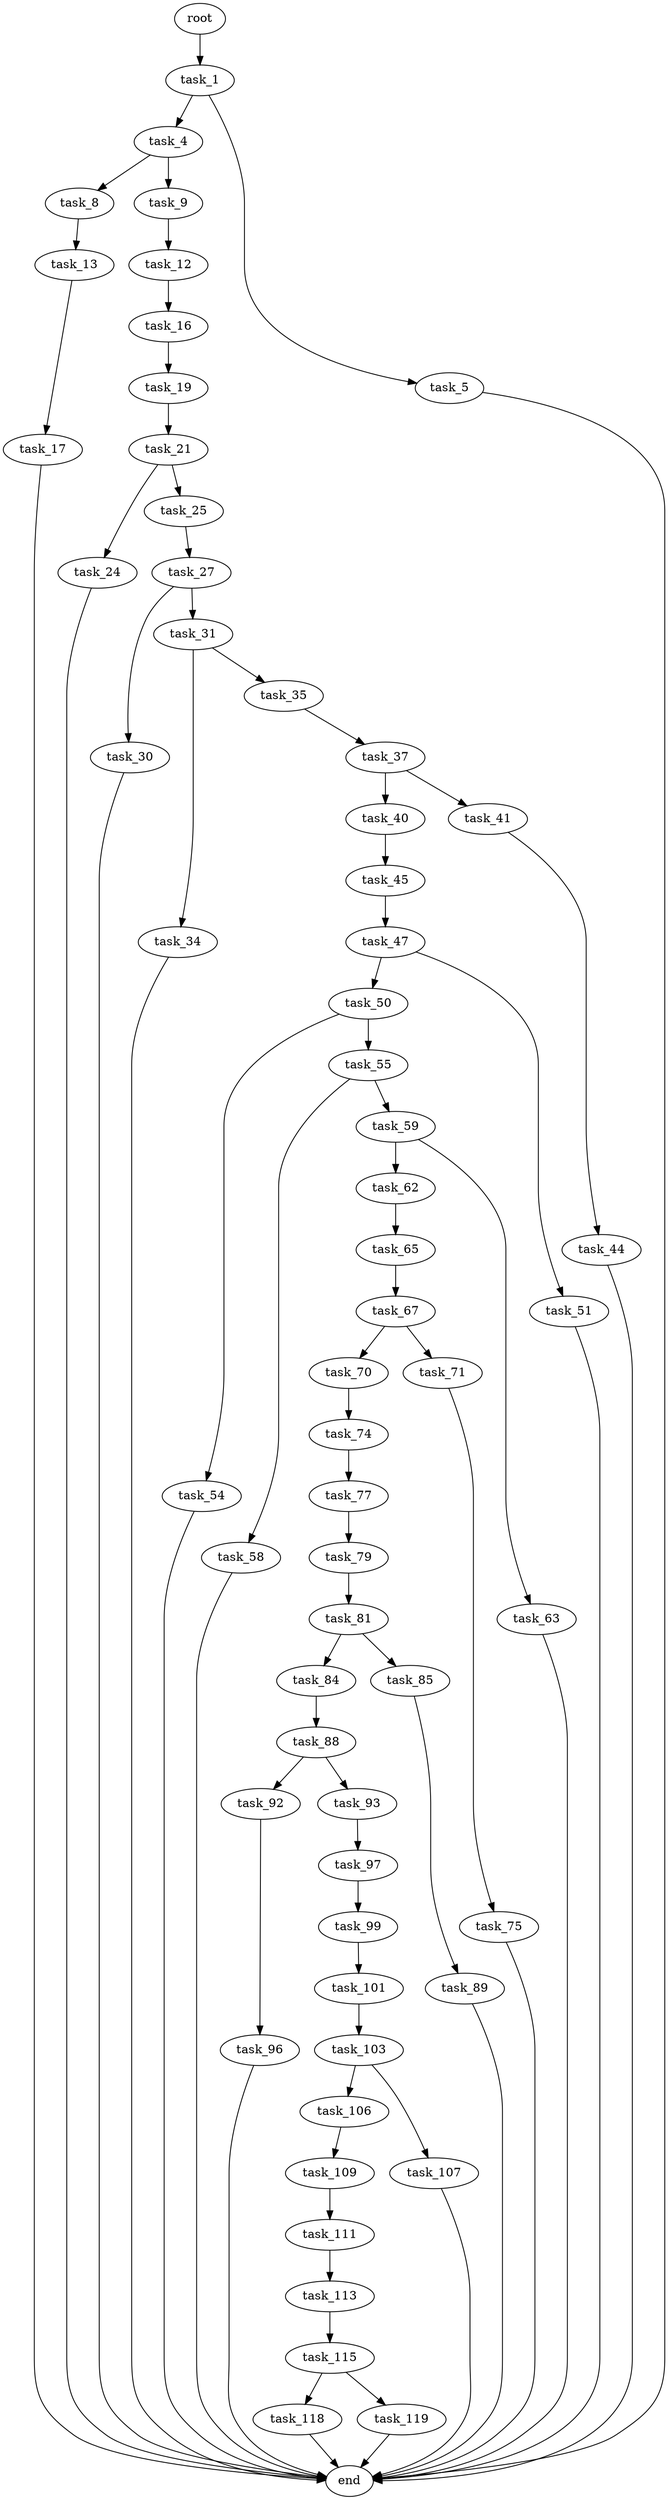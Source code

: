 digraph G {
  root [size="0.000000"];
  task_1 [size="14927757667.000000"];
  task_4 [size="298936002877.000000"];
  task_5 [size="134217728000.000000"];
  task_8 [size="11727873410.000000"];
  task_9 [size="1032259937121.000000"];
  task_12 [size="8353073222.000000"];
  task_13 [size="782757789696.000000"];
  task_16 [size="190319160644.000000"];
  task_17 [size="780698989.000000"];
  task_19 [size="4666638127.000000"];
  task_21 [size="344677191497.000000"];
  task_24 [size="14705744819.000000"];
  task_25 [size="19224967774.000000"];
  task_27 [size="549755813888.000000"];
  task_30 [size="8589934592.000000"];
  task_31 [size="134217728000.000000"];
  task_34 [size="3178445549.000000"];
  task_35 [size="784643996780.000000"];
  task_37 [size="588453596275.000000"];
  task_40 [size="14889431837.000000"];
  task_41 [size="2284888010.000000"];
  task_44 [size="893509774966.000000"];
  task_45 [size="368293445632.000000"];
  task_47 [size="169774282494.000000"];
  task_50 [size="1542157257.000000"];
  task_51 [size="201420542412.000000"];
  task_54 [size="549755813888.000000"];
  task_55 [size="68719476736.000000"];
  task_58 [size="464467214146.000000"];
  task_59 [size="2989828886.000000"];
  task_62 [size="10885732277.000000"];
  task_63 [size="22300456389.000000"];
  task_65 [size="135793535119.000000"];
  task_67 [size="28991029248.000000"];
  task_70 [size="231928233984.000000"];
  task_71 [size="10175142016.000000"];
  task_74 [size="241752053707.000000"];
  task_75 [size="68719476736.000000"];
  task_77 [size="177459758838.000000"];
  task_79 [size="20193922006.000000"];
  task_81 [size="368293445632.000000"];
  task_84 [size="28991029248.000000"];
  task_85 [size="766769790777.000000"];
  task_88 [size="747608458.000000"];
  task_89 [size="326451126.000000"];
  task_92 [size="363399003570.000000"];
  task_93 [size="8589934592.000000"];
  task_96 [size="278086038650.000000"];
  task_97 [size="134217728000.000000"];
  task_99 [size="15548401159.000000"];
  task_101 [size="5614227101.000000"];
  task_103 [size="176718162642.000000"];
  task_106 [size="68719476736.000000"];
  task_107 [size="782757789696.000000"];
  task_109 [size="17464530693.000000"];
  task_111 [size="633708854865.000000"];
  task_113 [size="7503420859.000000"];
  task_115 [size="8589934592.000000"];
  task_118 [size="1808548819.000000"];
  task_119 [size="86907818066.000000"];
  end [size="0.000000"];

  root -> task_1 [size="1.000000"];
  task_1 -> task_4 [size="301989888.000000"];
  task_1 -> task_5 [size="301989888.000000"];
  task_4 -> task_8 [size="209715200.000000"];
  task_4 -> task_9 [size="209715200.000000"];
  task_5 -> end [size="1.000000"];
  task_8 -> task_13 [size="301989888.000000"];
  task_9 -> task_12 [size="679477248.000000"];
  task_12 -> task_16 [size="536870912.000000"];
  task_13 -> task_17 [size="679477248.000000"];
  task_16 -> task_19 [size="134217728.000000"];
  task_17 -> end [size="1.000000"];
  task_19 -> task_21 [size="75497472.000000"];
  task_21 -> task_24 [size="411041792.000000"];
  task_21 -> task_25 [size="411041792.000000"];
  task_24 -> end [size="1.000000"];
  task_25 -> task_27 [size="679477248.000000"];
  task_27 -> task_30 [size="536870912.000000"];
  task_27 -> task_31 [size="536870912.000000"];
  task_30 -> end [size="1.000000"];
  task_31 -> task_34 [size="209715200.000000"];
  task_31 -> task_35 [size="209715200.000000"];
  task_34 -> end [size="1.000000"];
  task_35 -> task_37 [size="838860800.000000"];
  task_37 -> task_40 [size="838860800.000000"];
  task_37 -> task_41 [size="838860800.000000"];
  task_40 -> task_45 [size="411041792.000000"];
  task_41 -> task_44 [size="75497472.000000"];
  task_44 -> end [size="1.000000"];
  task_45 -> task_47 [size="411041792.000000"];
  task_47 -> task_50 [size="301989888.000000"];
  task_47 -> task_51 [size="301989888.000000"];
  task_50 -> task_54 [size="33554432.000000"];
  task_50 -> task_55 [size="33554432.000000"];
  task_51 -> end [size="1.000000"];
  task_54 -> end [size="1.000000"];
  task_55 -> task_58 [size="134217728.000000"];
  task_55 -> task_59 [size="134217728.000000"];
  task_58 -> end [size="1.000000"];
  task_59 -> task_62 [size="301989888.000000"];
  task_59 -> task_63 [size="301989888.000000"];
  task_62 -> task_65 [size="209715200.000000"];
  task_63 -> end [size="1.000000"];
  task_65 -> task_67 [size="209715200.000000"];
  task_67 -> task_70 [size="75497472.000000"];
  task_67 -> task_71 [size="75497472.000000"];
  task_70 -> task_74 [size="301989888.000000"];
  task_71 -> task_75 [size="301989888.000000"];
  task_74 -> task_77 [size="209715200.000000"];
  task_75 -> end [size="1.000000"];
  task_77 -> task_79 [size="209715200.000000"];
  task_79 -> task_81 [size="33554432.000000"];
  task_81 -> task_84 [size="411041792.000000"];
  task_81 -> task_85 [size="411041792.000000"];
  task_84 -> task_88 [size="75497472.000000"];
  task_85 -> task_89 [size="536870912.000000"];
  task_88 -> task_92 [size="33554432.000000"];
  task_88 -> task_93 [size="33554432.000000"];
  task_89 -> end [size="1.000000"];
  task_92 -> task_96 [size="536870912.000000"];
  task_93 -> task_97 [size="33554432.000000"];
  task_96 -> end [size="1.000000"];
  task_97 -> task_99 [size="209715200.000000"];
  task_99 -> task_101 [size="411041792.000000"];
  task_101 -> task_103 [size="134217728.000000"];
  task_103 -> task_106 [size="134217728.000000"];
  task_103 -> task_107 [size="134217728.000000"];
  task_106 -> task_109 [size="134217728.000000"];
  task_107 -> end [size="1.000000"];
  task_109 -> task_111 [size="33554432.000000"];
  task_111 -> task_113 [size="679477248.000000"];
  task_113 -> task_115 [size="134217728.000000"];
  task_115 -> task_118 [size="33554432.000000"];
  task_115 -> task_119 [size="33554432.000000"];
  task_118 -> end [size="1.000000"];
  task_119 -> end [size="1.000000"];
}
